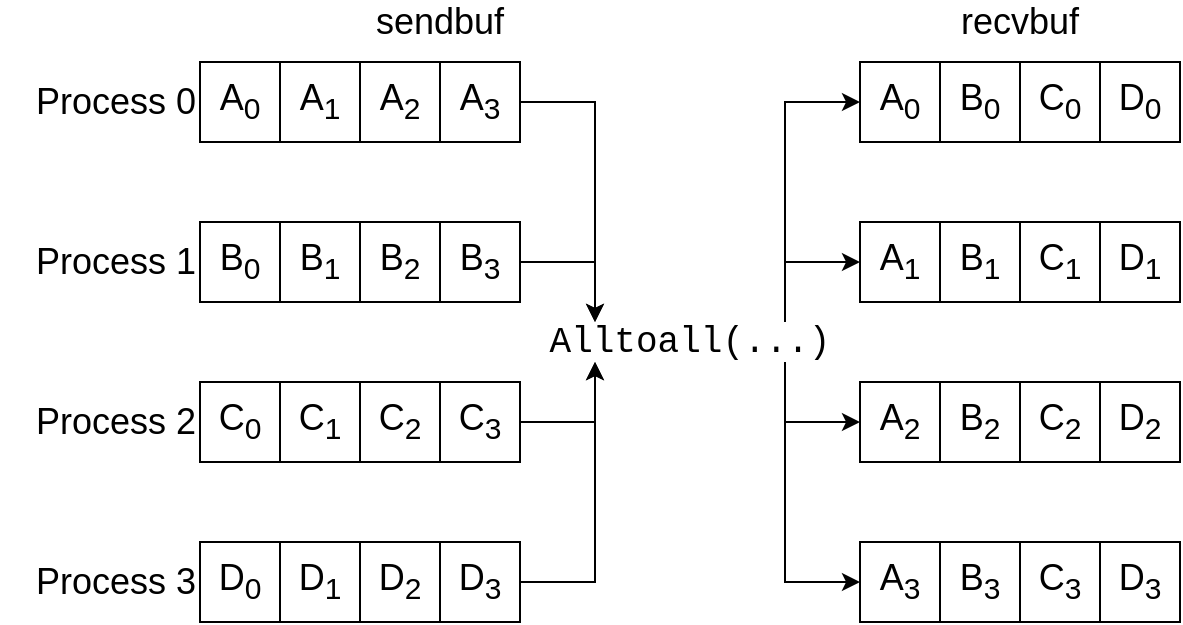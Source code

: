 <mxfile version="13.9.9" type="device"><diagram id="1UyMwajFz8gmTu-fZnnn" name="Page-1"><mxGraphModel dx="786" dy="580" grid="1" gridSize="10" guides="1" tooltips="1" connect="1" arrows="1" fold="1" page="1" pageScale="1" pageWidth="827" pageHeight="1169" math="0" shadow="0"><root><mxCell id="0"/><mxCell id="1" parent="0"/><mxCell id="L4cRAiYTku4ovSx9d64l-61" style="edgeStyle=orthogonalEdgeStyle;rounded=0;orthogonalLoop=1;jettySize=auto;html=1;exitX=0.25;exitY=1;exitDx=0;exitDy=0;entryX=0;entryY=0.5;entryDx=0;entryDy=0;" edge="1" parent="1" source="L4cRAiYTku4ovSx9d64l-14" target="L4cRAiYTku4ovSx9d64l-40"><mxGeometry relative="1" as="geometry"/></mxCell><mxCell id="L4cRAiYTku4ovSx9d64l-62" style="edgeStyle=orthogonalEdgeStyle;rounded=0;orthogonalLoop=1;jettySize=auto;html=1;exitX=0.25;exitY=1;exitDx=0;exitDy=0;entryX=0;entryY=0.5;entryDx=0;entryDy=0;" edge="1" parent="1" source="L4cRAiYTku4ovSx9d64l-14" target="L4cRAiYTku4ovSx9d64l-44"><mxGeometry relative="1" as="geometry"/></mxCell><mxCell id="L4cRAiYTku4ovSx9d64l-63" style="edgeStyle=orthogonalEdgeStyle;rounded=0;orthogonalLoop=1;jettySize=auto;html=1;exitX=0.25;exitY=0;exitDx=0;exitDy=0;entryX=0;entryY=0.5;entryDx=0;entryDy=0;" edge="1" parent="1" source="L4cRAiYTku4ovSx9d64l-14" target="L4cRAiYTku4ovSx9d64l-48"><mxGeometry relative="1" as="geometry"/></mxCell><mxCell id="L4cRAiYTku4ovSx9d64l-64" style="edgeStyle=orthogonalEdgeStyle;rounded=0;orthogonalLoop=1;jettySize=auto;html=1;exitX=0.25;exitY=0;exitDx=0;exitDy=0;entryX=0;entryY=0.5;entryDx=0;entryDy=0;" edge="1" parent="1" source="L4cRAiYTku4ovSx9d64l-14" target="L4cRAiYTku4ovSx9d64l-53"><mxGeometry relative="1" as="geometry"/></mxCell><mxCell id="L4cRAiYTku4ovSx9d64l-14" value="Alltoall(...)" style="text;html=1;strokeColor=none;fillColor=none;align=center;verticalAlign=middle;whiteSpace=wrap;rounded=0;fontSize=18;fontFamily=Courier;direction=west;rotation=0;" vertex="1" parent="1"><mxGeometry x="250" y="200" width="190" height="20" as="geometry"/></mxCell><mxCell id="L4cRAiYTku4ovSx9d64l-15" value="Process 0" style="text;html=1;strokeColor=none;fillColor=none;align=right;verticalAlign=middle;whiteSpace=wrap;rounded=0;fontFamily=Helvetica;fontSize=18;" vertex="1" parent="1"><mxGeometry y="80" width="100" height="20" as="geometry"/></mxCell><mxCell id="L4cRAiYTku4ovSx9d64l-16" value="Process 1&lt;span style=&quot;color: rgba(0 , 0 , 0 , 0) ; font-family: monospace ; font-size: 0px&quot;&gt;%3CmxGraphModel%3E%3Croot%3E%3CmxCell%20id%3D%220%22%2F%3E%3CmxCell%20id%3D%221%22%20parent%3D%220%22%2F%3E%3CmxCell%20id%3D%222%22%20value%3D%22Process%200%22%20style%3D%22text%3Bhtml%3D1%3BstrokeColor%3Dnone%3BfillColor%3Dnone%3Balign%3Dright%3BverticalAlign%3Dmiddle%3BwhiteSpace%3Dwrap%3Brounded%3D0%3BfontFamily%3DHelvetica%3BfontSize%3D18%3B%22%20vertex%3D%221%22%20parent%3D%221%22%3E%3CmxGeometry%20x%3D%2260%22%20y%3D%2290%22%20width%3D%22100%22%20height%3D%2220%22%20as%3D%22geometry%22%2F%3E%3C%2FmxCell%3E%3C%2Froot%3E%3C%2FmxGraphModel%3E&lt;/span&gt;" style="text;html=1;strokeColor=none;fillColor=none;align=right;verticalAlign=middle;whiteSpace=wrap;rounded=0;fontFamily=Helvetica;fontSize=18;" vertex="1" parent="1"><mxGeometry y="160" width="100" height="20" as="geometry"/></mxCell><mxCell id="L4cRAiYTku4ovSx9d64l-17" value="Process 2" style="text;html=1;strokeColor=none;fillColor=none;align=right;verticalAlign=middle;whiteSpace=wrap;rounded=0;fontFamily=Helvetica;fontSize=18;" vertex="1" parent="1"><mxGeometry y="240" width="100" height="20" as="geometry"/></mxCell><mxCell id="L4cRAiYTku4ovSx9d64l-18" value="Process 3" style="text;html=1;strokeColor=none;fillColor=none;align=right;verticalAlign=middle;whiteSpace=wrap;rounded=0;fontFamily=Helvetica;fontSize=18;" vertex="1" parent="1"><mxGeometry y="320" width="100" height="20" as="geometry"/></mxCell><mxCell id="L4cRAiYTku4ovSx9d64l-19" value="sendbuf" style="text;html=1;strokeColor=none;fillColor=none;align=center;verticalAlign=middle;whiteSpace=wrap;rounded=0;fontFamily=Helvetica;fontSize=18;" vertex="1" parent="1"><mxGeometry x="180" y="40" width="80" height="20" as="geometry"/></mxCell><mxCell id="L4cRAiYTku4ovSx9d64l-20" value="recvbuf" style="text;html=1;strokeColor=none;fillColor=none;align=center;verticalAlign=middle;whiteSpace=wrap;rounded=0;fontFamily=Helvetica;fontSize=18;" vertex="1" parent="1"><mxGeometry x="470" y="40" width="80" height="20" as="geometry"/></mxCell><mxCell id="L4cRAiYTku4ovSx9d64l-22" value="A&lt;sub&gt;0&lt;/sub&gt;" style="rounded=0;whiteSpace=wrap;html=1;fontSize=18;" vertex="1" parent="1"><mxGeometry x="100" y="70" width="40" height="40" as="geometry"/></mxCell><mxCell id="L4cRAiYTku4ovSx9d64l-25" value="A&lt;sub&gt;1&lt;/sub&gt;" style="rounded=0;whiteSpace=wrap;html=1;fontSize=18;" vertex="1" parent="1"><mxGeometry x="140" y="70" width="40" height="40" as="geometry"/></mxCell><mxCell id="L4cRAiYTku4ovSx9d64l-26" value="A&lt;sub&gt;2&lt;/sub&gt;" style="rounded=0;whiteSpace=wrap;html=1;fontSize=18;" vertex="1" parent="1"><mxGeometry x="180" y="70" width="40" height="40" as="geometry"/></mxCell><mxCell id="L4cRAiYTku4ovSx9d64l-57" style="edgeStyle=orthogonalEdgeStyle;rounded=0;orthogonalLoop=1;jettySize=auto;html=1;exitX=1;exitY=0.5;exitDx=0;exitDy=0;entryX=0.75;entryY=1;entryDx=0;entryDy=0;" edge="1" parent="1" source="L4cRAiYTku4ovSx9d64l-27" target="L4cRAiYTku4ovSx9d64l-14"><mxGeometry relative="1" as="geometry"/></mxCell><mxCell id="L4cRAiYTku4ovSx9d64l-27" value="A&lt;sub&gt;3&lt;/sub&gt;" style="rounded=0;whiteSpace=wrap;html=1;fontSize=18;" vertex="1" parent="1"><mxGeometry x="220" y="70" width="40" height="40" as="geometry"/></mxCell><mxCell id="L4cRAiYTku4ovSx9d64l-28" value="B&lt;sub&gt;0&lt;/sub&gt;" style="rounded=0;whiteSpace=wrap;html=1;fontSize=18;" vertex="1" parent="1"><mxGeometry x="100" y="150" width="40" height="40" as="geometry"/></mxCell><mxCell id="L4cRAiYTku4ovSx9d64l-29" value="B&lt;sub&gt;1&lt;/sub&gt;" style="rounded=0;whiteSpace=wrap;html=1;fontSize=18;" vertex="1" parent="1"><mxGeometry x="140" y="150" width="40" height="40" as="geometry"/></mxCell><mxCell id="L4cRAiYTku4ovSx9d64l-30" value="B&lt;sub&gt;2&lt;/sub&gt;" style="rounded=0;whiteSpace=wrap;html=1;fontSize=18;" vertex="1" parent="1"><mxGeometry x="180" y="150" width="40" height="40" as="geometry"/></mxCell><mxCell id="L4cRAiYTku4ovSx9d64l-58" style="edgeStyle=orthogonalEdgeStyle;rounded=0;orthogonalLoop=1;jettySize=auto;html=1;exitX=1;exitY=0.5;exitDx=0;exitDy=0;entryX=0.75;entryY=1;entryDx=0;entryDy=0;" edge="1" parent="1" source="L4cRAiYTku4ovSx9d64l-31" target="L4cRAiYTku4ovSx9d64l-14"><mxGeometry relative="1" as="geometry"/></mxCell><mxCell id="L4cRAiYTku4ovSx9d64l-31" value="B&lt;sub&gt;3&lt;/sub&gt;" style="rounded=0;whiteSpace=wrap;html=1;fontSize=18;" vertex="1" parent="1"><mxGeometry x="220" y="150" width="40" height="40" as="geometry"/></mxCell><mxCell id="L4cRAiYTku4ovSx9d64l-32" value="C&lt;sub&gt;0&lt;/sub&gt;" style="rounded=0;whiteSpace=wrap;html=1;fontSize=18;" vertex="1" parent="1"><mxGeometry x="100" y="230" width="40" height="40" as="geometry"/></mxCell><mxCell id="L4cRAiYTku4ovSx9d64l-33" value="C&lt;sub&gt;1&lt;/sub&gt;" style="rounded=0;whiteSpace=wrap;html=1;fontSize=18;" vertex="1" parent="1"><mxGeometry x="140" y="230" width="40" height="40" as="geometry"/></mxCell><mxCell id="L4cRAiYTku4ovSx9d64l-34" value="C&lt;sub&gt;2&lt;/sub&gt;" style="rounded=0;whiteSpace=wrap;html=1;fontSize=18;" vertex="1" parent="1"><mxGeometry x="180" y="230" width="40" height="40" as="geometry"/></mxCell><mxCell id="L4cRAiYTku4ovSx9d64l-59" style="edgeStyle=orthogonalEdgeStyle;rounded=0;orthogonalLoop=1;jettySize=auto;html=1;exitX=1;exitY=0.5;exitDx=0;exitDy=0;entryX=0.75;entryY=0;entryDx=0;entryDy=0;" edge="1" parent="1" source="L4cRAiYTku4ovSx9d64l-35" target="L4cRAiYTku4ovSx9d64l-14"><mxGeometry relative="1" as="geometry"/></mxCell><mxCell id="L4cRAiYTku4ovSx9d64l-35" value="C&lt;sub&gt;3&lt;/sub&gt;" style="rounded=0;whiteSpace=wrap;html=1;fontSize=18;" vertex="1" parent="1"><mxGeometry x="220" y="230" width="40" height="40" as="geometry"/></mxCell><mxCell id="L4cRAiYTku4ovSx9d64l-36" value="D&lt;sub&gt;0&lt;/sub&gt;" style="rounded=0;whiteSpace=wrap;html=1;fontSize=18;" vertex="1" parent="1"><mxGeometry x="100" y="310" width="40" height="40" as="geometry"/></mxCell><mxCell id="L4cRAiYTku4ovSx9d64l-37" value="D&lt;sub&gt;1&lt;/sub&gt;" style="rounded=0;whiteSpace=wrap;html=1;fontSize=18;" vertex="1" parent="1"><mxGeometry x="140" y="310" width="40" height="40" as="geometry"/></mxCell><mxCell id="L4cRAiYTku4ovSx9d64l-38" value="D&lt;sub&gt;2&lt;/sub&gt;" style="rounded=0;whiteSpace=wrap;html=1;fontSize=18;" vertex="1" parent="1"><mxGeometry x="180" y="310" width="40" height="40" as="geometry"/></mxCell><mxCell id="L4cRAiYTku4ovSx9d64l-60" style="edgeStyle=orthogonalEdgeStyle;rounded=0;orthogonalLoop=1;jettySize=auto;html=1;exitX=1;exitY=0.5;exitDx=0;exitDy=0;entryX=0.75;entryY=0;entryDx=0;entryDy=0;" edge="1" parent="1" source="L4cRAiYTku4ovSx9d64l-39" target="L4cRAiYTku4ovSx9d64l-14"><mxGeometry relative="1" as="geometry"/></mxCell><mxCell id="L4cRAiYTku4ovSx9d64l-39" value="D&lt;sub&gt;3&lt;/sub&gt;" style="rounded=0;whiteSpace=wrap;html=1;fontSize=18;" vertex="1" parent="1"><mxGeometry x="220" y="310" width="40" height="40" as="geometry"/></mxCell><mxCell id="L4cRAiYTku4ovSx9d64l-40" value="A&lt;sub&gt;0&lt;/sub&gt;" style="rounded=0;whiteSpace=wrap;html=1;fontSize=18;" vertex="1" parent="1"><mxGeometry x="430" y="70" width="40" height="40" as="geometry"/></mxCell><mxCell id="L4cRAiYTku4ovSx9d64l-41" value="B&lt;sub&gt;0&lt;/sub&gt;" style="rounded=0;whiteSpace=wrap;html=1;fontSize=18;" vertex="1" parent="1"><mxGeometry x="470" y="70" width="40" height="40" as="geometry"/></mxCell><mxCell id="L4cRAiYTku4ovSx9d64l-42" value="C&lt;sub&gt;0&lt;/sub&gt;" style="rounded=0;whiteSpace=wrap;html=1;fontSize=18;" vertex="1" parent="1"><mxGeometry x="510" y="70" width="40" height="40" as="geometry"/></mxCell><mxCell id="L4cRAiYTku4ovSx9d64l-43" value="D&lt;sub&gt;0&lt;/sub&gt;" style="rounded=0;whiteSpace=wrap;html=1;fontSize=18;" vertex="1" parent="1"><mxGeometry x="550" y="70" width="40" height="40" as="geometry"/></mxCell><mxCell id="L4cRAiYTku4ovSx9d64l-44" value="A&lt;sub&gt;1&lt;/sub&gt;" style="rounded=0;whiteSpace=wrap;html=1;fontSize=18;" vertex="1" parent="1"><mxGeometry x="430" y="150" width="40" height="40" as="geometry"/></mxCell><mxCell id="L4cRAiYTku4ovSx9d64l-45" value="B&lt;sub&gt;1&lt;/sub&gt;" style="rounded=0;whiteSpace=wrap;html=1;fontSize=18;" vertex="1" parent="1"><mxGeometry x="470" y="150" width="40" height="40" as="geometry"/></mxCell><mxCell id="L4cRAiYTku4ovSx9d64l-46" value="C&lt;sub&gt;1&lt;/sub&gt;" style="rounded=0;whiteSpace=wrap;html=1;fontSize=18;" vertex="1" parent="1"><mxGeometry x="510" y="150" width="40" height="40" as="geometry"/></mxCell><mxCell id="L4cRAiYTku4ovSx9d64l-47" value="D&lt;sub&gt;1&lt;/sub&gt;" style="rounded=0;whiteSpace=wrap;html=1;fontSize=18;" vertex="1" parent="1"><mxGeometry x="550" y="150" width="40" height="40" as="geometry"/></mxCell><mxCell id="L4cRAiYTku4ovSx9d64l-48" value="A&lt;sub&gt;2&lt;/sub&gt;" style="rounded=0;whiteSpace=wrap;html=1;fontSize=18;" vertex="1" parent="1"><mxGeometry x="430" y="230" width="40" height="40" as="geometry"/></mxCell><mxCell id="L4cRAiYTku4ovSx9d64l-49" value="B&lt;sub&gt;2&lt;/sub&gt;" style="rounded=0;whiteSpace=wrap;html=1;fontSize=18;" vertex="1" parent="1"><mxGeometry x="470" y="230" width="40" height="40" as="geometry"/></mxCell><mxCell id="L4cRAiYTku4ovSx9d64l-50" value="C&lt;sub&gt;2&lt;/sub&gt;" style="rounded=0;whiteSpace=wrap;html=1;fontSize=18;" vertex="1" parent="1"><mxGeometry x="510" y="230" width="40" height="40" as="geometry"/></mxCell><mxCell id="L4cRAiYTku4ovSx9d64l-51" value="D&lt;sub&gt;2&lt;/sub&gt;" style="rounded=0;whiteSpace=wrap;html=1;fontSize=18;" vertex="1" parent="1"><mxGeometry x="550" y="230" width="40" height="40" as="geometry"/></mxCell><mxCell id="L4cRAiYTku4ovSx9d64l-53" value="A&lt;sub&gt;3&lt;/sub&gt;" style="rounded=0;whiteSpace=wrap;html=1;fontSize=18;" vertex="1" parent="1"><mxGeometry x="430" y="310" width="40" height="40" as="geometry"/></mxCell><mxCell id="L4cRAiYTku4ovSx9d64l-54" value="B&lt;sub&gt;3&lt;/sub&gt;" style="rounded=0;whiteSpace=wrap;html=1;fontSize=18;" vertex="1" parent="1"><mxGeometry x="470" y="310" width="40" height="40" as="geometry"/></mxCell><mxCell id="L4cRAiYTku4ovSx9d64l-55" value="C&lt;sub&gt;3&lt;/sub&gt;" style="rounded=0;whiteSpace=wrap;html=1;fontSize=18;" vertex="1" parent="1"><mxGeometry x="510" y="310" width="40" height="40" as="geometry"/></mxCell><mxCell id="L4cRAiYTku4ovSx9d64l-56" value="D&lt;sub&gt;3&lt;/sub&gt;" style="rounded=0;whiteSpace=wrap;html=1;fontSize=18;" vertex="1" parent="1"><mxGeometry x="550" y="310" width="40" height="40" as="geometry"/></mxCell></root></mxGraphModel></diagram></mxfile>